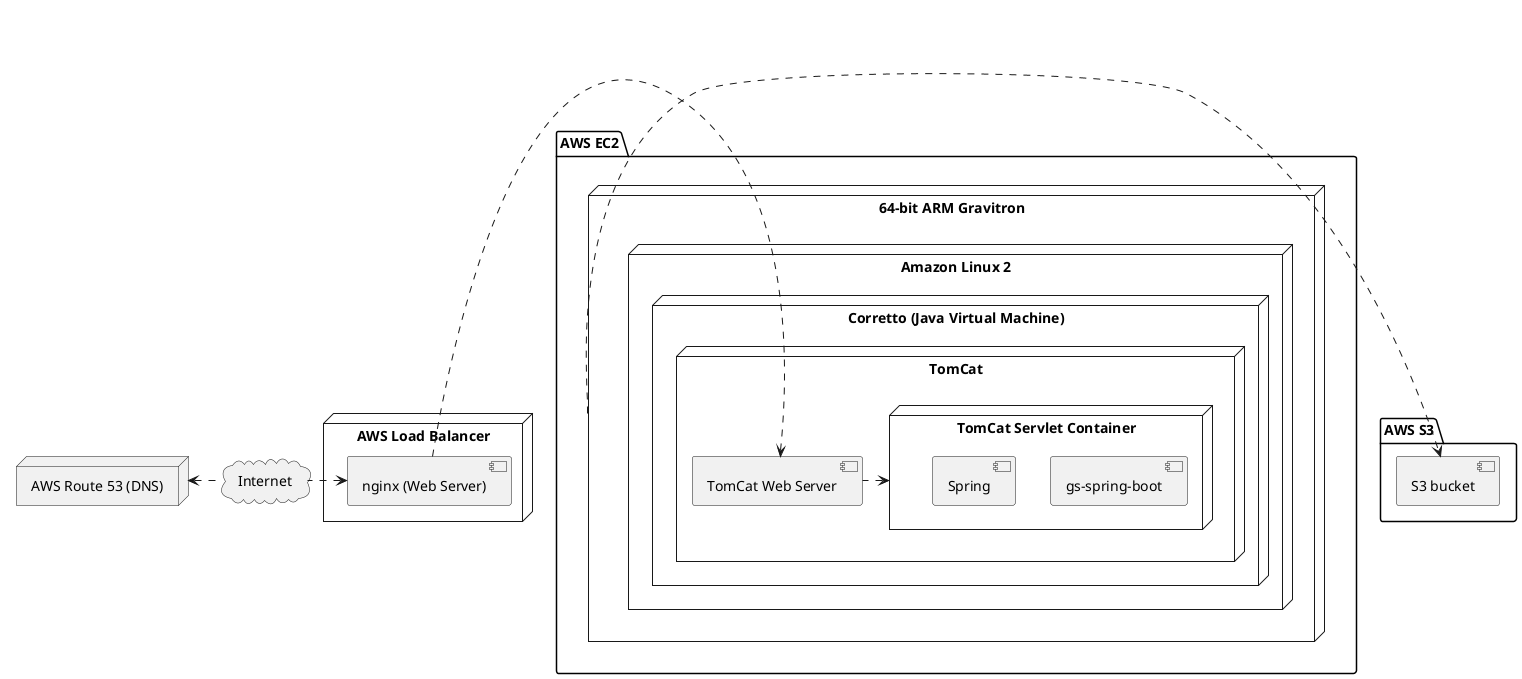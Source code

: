 @startuml
package "AWS S3" {
  [S3 bucket] as Bucket
}
cloud "Internet" as Internet

node "AWS Route 53 (DNS)" as DNS

DNS <. Internet

node "AWS Load Balancer" {
   component [nginx (Web Server)] as EngineX
}

EngineX <. Internet

package "AWS EC2" {
node "64-bit ARM Gravitron" as Box{
node "Amazon Linux 2" {
  node "Corretto (Java Virtual Machine)" {
    node "TomCat" {
      [TomCat Web Server] as TomWeb
      node "TomCat Servlet Container" as TomServlet {
        component "gs-spring-boot" as App
        component "Spring" as Spring
      }
    }
  }
}
}
EngineX .> TomWeb
TomServlet <. TomWeb



Box .> Bucket

@enduml

